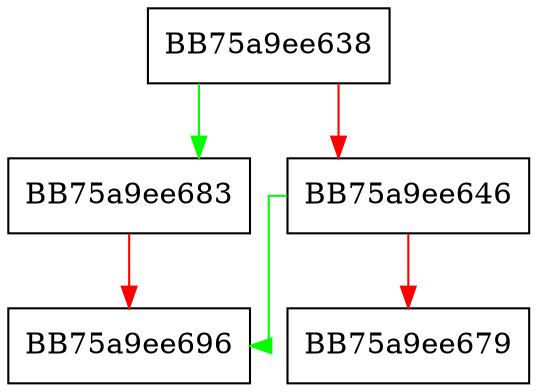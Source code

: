digraph _Assign_seh_exception_ptr_from_record {
  node [shape="box"];
  graph [splines=ortho];
  BB75a9ee638 -> BB75a9ee683 [color="green"];
  BB75a9ee638 -> BB75a9ee646 [color="red"];
  BB75a9ee646 -> BB75a9ee696 [color="green"];
  BB75a9ee646 -> BB75a9ee679 [color="red"];
  BB75a9ee683 -> BB75a9ee696 [color="red"];
}